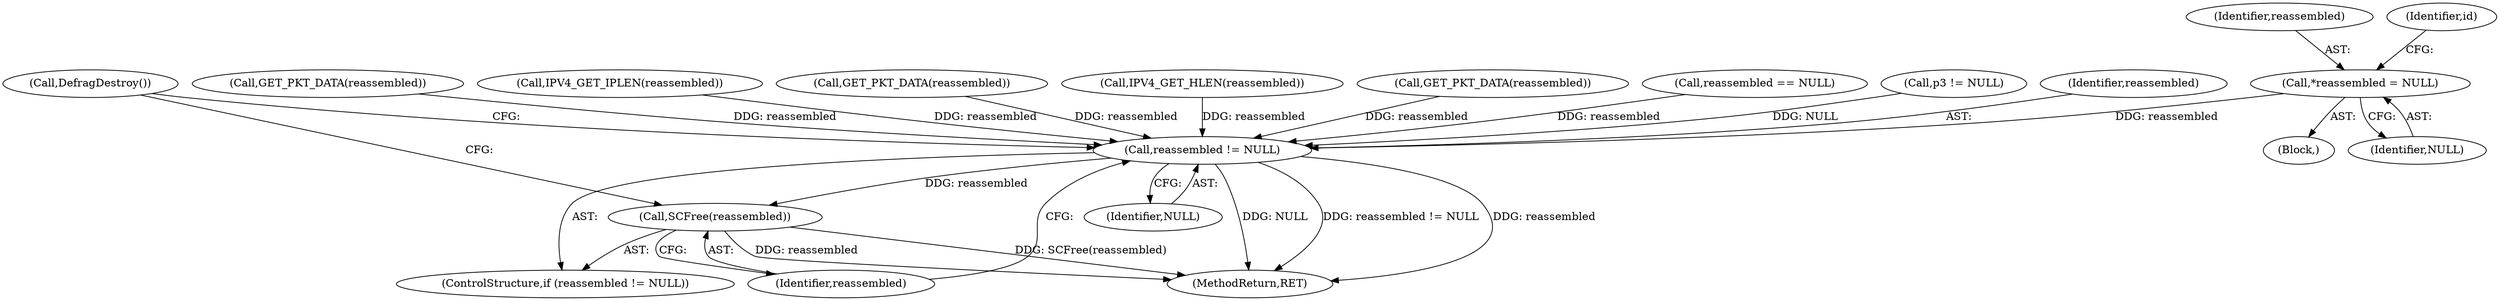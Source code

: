digraph "0_suricata_4a04f814b15762eb446a5ead4d69d021512df6f8_8@pointer" {
"1000119" [label="(Call,*reassembled = NULL)"];
"1000299" [label="(Call,reassembled != NULL)"];
"1000302" [label="(Call,SCFree(reassembled))"];
"1000121" [label="(Identifier,NULL)"];
"1000303" [label="(Identifier,reassembled)"];
"1000105" [label="(Block,)"];
"1000302" [label="(Call,SCFree(reassembled))"];
"1000307" [label="(MethodReturn,RET)"];
"1000119" [label="(Call,*reassembled = NULL)"];
"1000293" [label="(Call,p3 != NULL)"];
"1000300" [label="(Identifier,reassembled)"];
"1000271" [label="(Call,GET_PKT_DATA(reassembled))"];
"1000212" [label="(Call,IPV4_GET_IPLEN(reassembled))"];
"1000251" [label="(Call,GET_PKT_DATA(reassembled))"];
"1000304" [label="(Call,DefragDestroy())"];
"1000298" [label="(ControlStructure,if (reassembled != NULL))"];
"1000120" [label="(Identifier,reassembled)"];
"1000206" [label="(Call,IPV4_GET_HLEN(reassembled))"];
"1000231" [label="(Call,GET_PKT_DATA(reassembled))"];
"1000124" [label="(Identifier,id)"];
"1000299" [label="(Call,reassembled != NULL)"];
"1000200" [label="(Call,reassembled == NULL)"];
"1000301" [label="(Identifier,NULL)"];
"1000119" -> "1000105"  [label="AST: "];
"1000119" -> "1000121"  [label="CFG: "];
"1000120" -> "1000119"  [label="AST: "];
"1000121" -> "1000119"  [label="AST: "];
"1000124" -> "1000119"  [label="CFG: "];
"1000119" -> "1000299"  [label="DDG: reassembled"];
"1000299" -> "1000298"  [label="AST: "];
"1000299" -> "1000301"  [label="CFG: "];
"1000300" -> "1000299"  [label="AST: "];
"1000301" -> "1000299"  [label="AST: "];
"1000303" -> "1000299"  [label="CFG: "];
"1000304" -> "1000299"  [label="CFG: "];
"1000299" -> "1000307"  [label="DDG: reassembled != NULL"];
"1000299" -> "1000307"  [label="DDG: NULL"];
"1000299" -> "1000307"  [label="DDG: reassembled"];
"1000200" -> "1000299"  [label="DDG: reassembled"];
"1000251" -> "1000299"  [label="DDG: reassembled"];
"1000206" -> "1000299"  [label="DDG: reassembled"];
"1000231" -> "1000299"  [label="DDG: reassembled"];
"1000271" -> "1000299"  [label="DDG: reassembled"];
"1000212" -> "1000299"  [label="DDG: reassembled"];
"1000293" -> "1000299"  [label="DDG: NULL"];
"1000299" -> "1000302"  [label="DDG: reassembled"];
"1000302" -> "1000298"  [label="AST: "];
"1000302" -> "1000303"  [label="CFG: "];
"1000303" -> "1000302"  [label="AST: "];
"1000304" -> "1000302"  [label="CFG: "];
"1000302" -> "1000307"  [label="DDG: reassembled"];
"1000302" -> "1000307"  [label="DDG: SCFree(reassembled)"];
}
